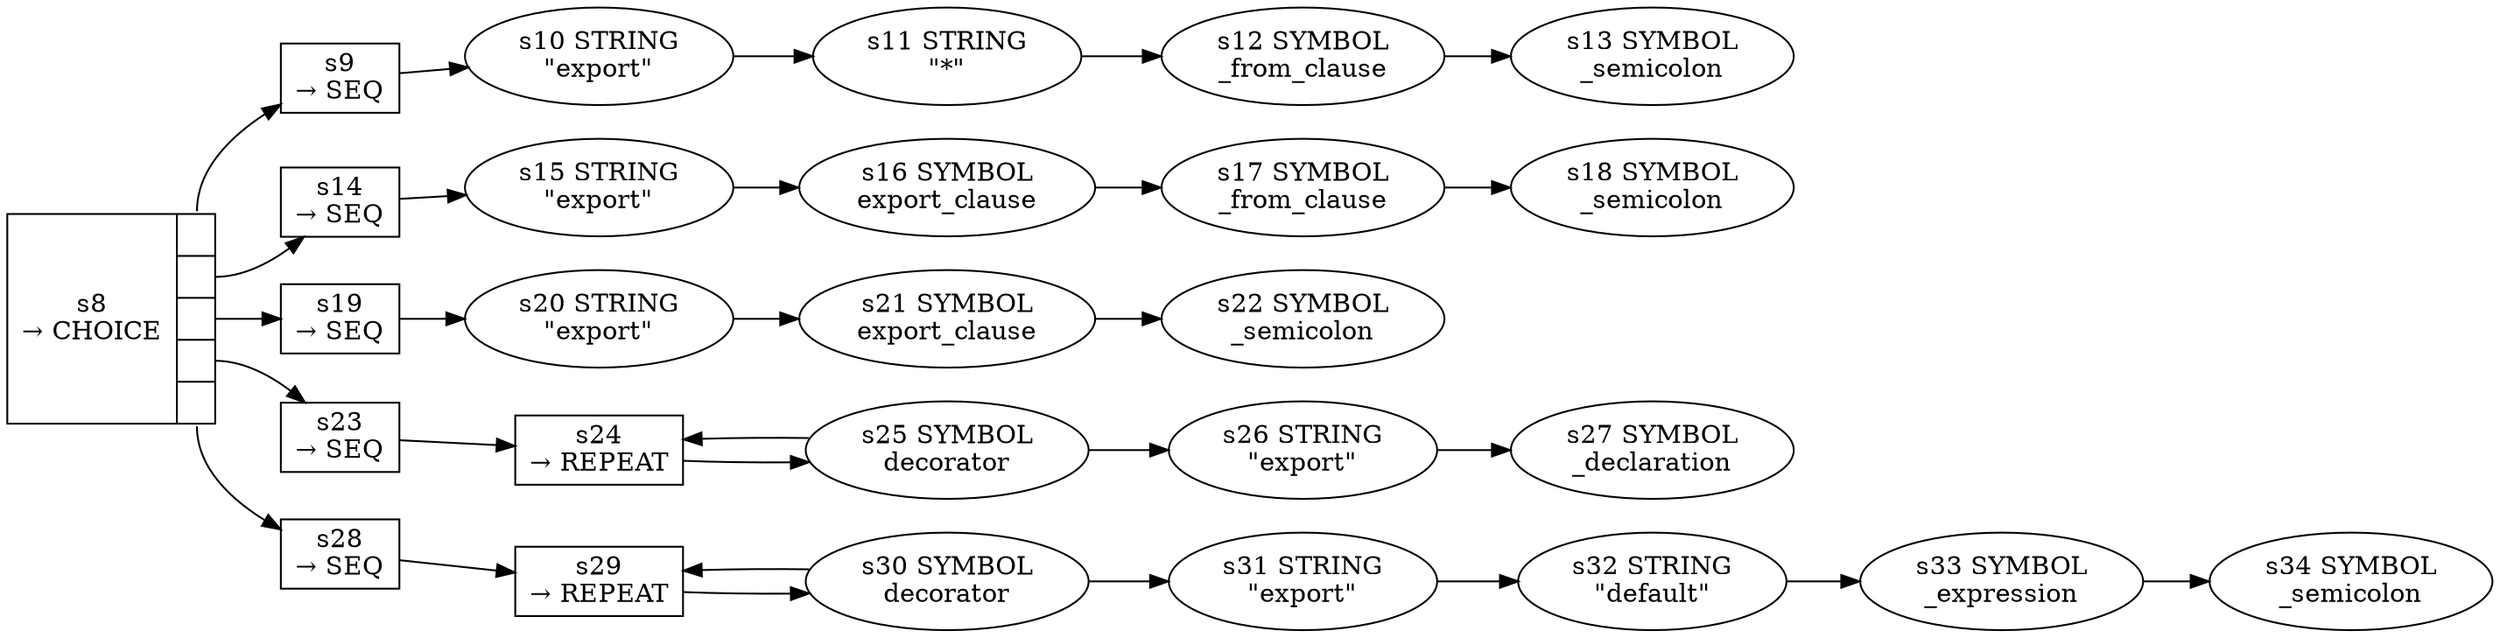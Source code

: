 
  digraph export_statement {
  
    rankdir=LR;
  
    s8 [label="{s8\n&rarr; CHOICE|{<p0>|<p1>|<p2>|<p3>|<p4>}}", shape=record, fixedsize=false, peripheries=1];
  s9 [label="s9\n&rarr; SEQ", shape=record, fixedsize=false, peripheries=1];
  s10 [label="s10 STRING\n\"export\""];
  s9 -> s10 [];
  s11 [label="s11 STRING\n\"*\""];
  s10 -> s11 [];
  s12 [label="s12 SYMBOL\n_from_clause" href="javascript-grammar.json._from_clause.dot.svg"];
  s11 -> s12 [];
  s13 [label="s13 SYMBOL\n_semicolon" href="javascript-grammar.json._semicolon.dot.svg"];
  s12 -> s13 [];
  s8:p0 -> s9 [label=""];
  s14 [label="s14\n&rarr; SEQ", shape=record, fixedsize=false, peripheries=1];
  s15 [label="s15 STRING\n\"export\""];
  s14 -> s15 [];
  s16 [label="s16 SYMBOL\nexport_clause" href="javascript-grammar.json.export_clause.dot.svg"];
  s15 -> s16 [];
  s17 [label="s17 SYMBOL\n_from_clause" href="javascript-grammar.json._from_clause.dot.svg"];
  s16 -> s17 [];
  s18 [label="s18 SYMBOL\n_semicolon" href="javascript-grammar.json._semicolon.dot.svg"];
  s17 -> s18 [];
  s8:p1 -> s14 [label=""];
  s19 [label="s19\n&rarr; SEQ", shape=record, fixedsize=false, peripheries=1];
  s20 [label="s20 STRING\n\"export\""];
  s19 -> s20 [];
  s21 [label="s21 SYMBOL\nexport_clause" href="javascript-grammar.json.export_clause.dot.svg"];
  s20 -> s21 [];
  s22 [label="s22 SYMBOL\n_semicolon" href="javascript-grammar.json._semicolon.dot.svg"];
  s21 -> s22 [];
  s8:p2 -> s19 [label=""];
  s23 [label="s23\n&rarr; SEQ", shape=record, fixedsize=false, peripheries=1];
  s24 [label="s24\n&rarr; REPEAT", shape=record, fixedsize=false, peripheries=1];
  s25 [label="s25 SYMBOL\ndecorator" href="javascript-grammar.json.decorator.dot.svg"];
  s24 -> s25 [];
  s25 -> s24 [];
  s23 -> s24 [];
  s26 [label="s26 STRING\n\"export\""];
  s25 -> s26 [];
  s27 [label="s27 SYMBOL\n_declaration" href="javascript-grammar.json._declaration.dot.svg"];
  s26 -> s27 [];
  s8:p3 -> s23 [label=""];
  s28 [label="s28\n&rarr; SEQ", shape=record, fixedsize=false, peripheries=1];
  s29 [label="s29\n&rarr; REPEAT", shape=record, fixedsize=false, peripheries=1];
  s30 [label="s30 SYMBOL\ndecorator" href="javascript-grammar.json.decorator.dot.svg"];
  s29 -> s30 [];
  s30 -> s29 [];
  s28 -> s29 [];
  s31 [label="s31 STRING\n\"export\""];
  s30 -> s31 [];
  s32 [label="s32 STRING\n\"default\""];
  s31 -> s32 [];
  s33 [label="s33 SYMBOL\n_expression" href="javascript-grammar.json._expression.dot.svg"];
  s32 -> s33 [];
  s34 [label="s34 SYMBOL\n_semicolon" href="javascript-grammar.json._semicolon.dot.svg"];
  s33 -> s34 [];
  s8:p4 -> s28 [label=""];
  
  }
  